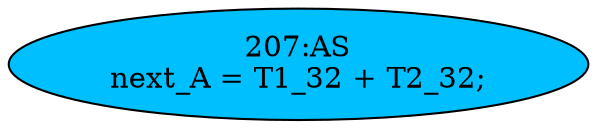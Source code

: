 strict digraph "" {
	node [label="\N"];
	"207:AS"	 [ast="<pyverilog.vparser.ast.Assign object at 0x7f28be102dd0>",
		def_var="['next_A']",
		fillcolor=deepskyblue,
		label="207:AS
next_A = T1_32 + T2_32;",
		statements="[]",
		style=filled,
		typ=Assign,
		use_var="['T1_32', 'T2_32']"];
}
